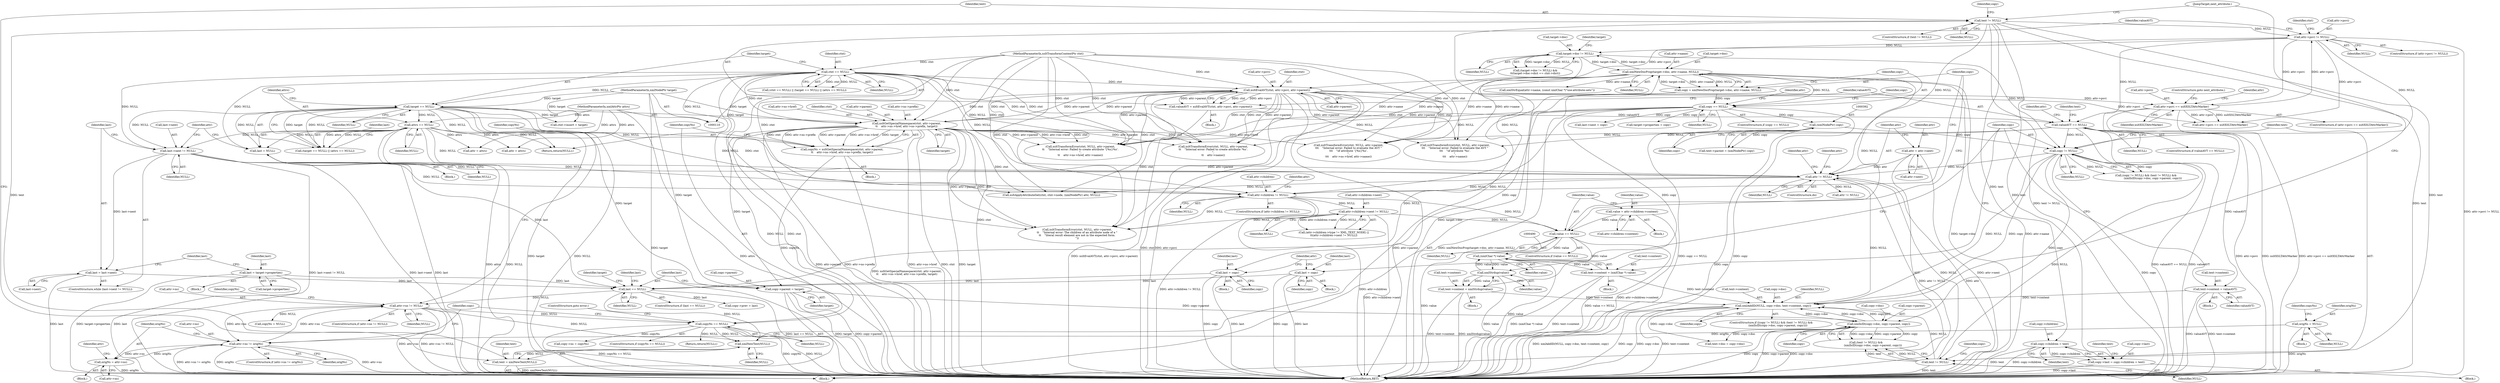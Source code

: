 digraph "0_Chrome_2de493f4a1d48952e09230a0c32ccbd45db973b2@API" {
"1000382" [label="(Call,copy->children = text)"];
"1000374" [label="(Call,text != NULL)"];
"1000369" [label="(Call,text = xmlNewText(NULL))"];
"1000371" [label="(Call,xmlNewText(NULL))"];
"1000291" [label="(Call,last == NULL)"];
"1000177" [label="(Call,last = NULL)"];
"1000139" [label="(Call,attrs == NULL)"];
"1000113" [label="(MethodParameterIn,xmlAttrPtr attrs)"];
"1000136" [label="(Call,target == NULL)"];
"1000112" [label="(MethodParameterIn,xmlNodePtr target)"];
"1000132" [label="(Call,ctxt == NULL)"];
"1000111" [label="(MethodParameterIn,xsltTransformContextPtr ctxt)"];
"1000315" [label="(Call,last = copy)"];
"1000248" [label="(Call,copy == NULL)"];
"1000237" [label="(Call,copy = xmlNewDocProp(target->doc, attr->name, NULL))"];
"1000239" [label="(Call,xmlNewDocProp(target->doc, attr->name, NULL))"];
"1000470" [label="(Call,target->doc != NULL)"];
"1000402" [label="(Call,attr->psvi != NULL)"];
"1000186" [label="(Call,attr->psvi == xsltXSLTAttrMarker)"];
"1000410" [label="(Call,xsltEvalAVT(ctxt, attr->psvi, attr->parent))"];
"1000339" [label="(Call,xsltGetSpecialNamespace(ctxt, attr->parent,\n\t\t    attr->ns->href, attr->ns->prefix, target))"];
"1000233" [label="(Call,value == NULL)"];
"1000225" [label="(Call,value = attr->children->content)"];
"1000209" [label="(Call,attr->children->next != NULL)"];
"1000194" [label="(Call,attr->children != NULL)"];
"1000165" [label="(Call,last->next != NULL)"];
"1000532" [label="(Call,attr != NULL)"];
"1000527" [label="(Call,attr = attr->next)"];
"1000517" [label="(Call,xmlAddID(NULL, copy->doc, text->content, copy))"];
"1000502" [label="(Call,copy != NULL)"];
"1000391" [label="(Call,(xmlNodePtr) copy)"];
"1000419" [label="(Call,valueAVT == NULL)"];
"1000408" [label="(Call,valueAVT = xsltEvalAVT(ctxt, attr->psvi, attr->parent))"];
"1000506" [label="(Call,text != NULL)"];
"1000509" [label="(Call,xmlIsID(copy->doc, copy->parent, copy))"];
"1000285" [label="(Call,copy->parent = target)"];
"1000485" [label="(Call,text->content = (xmlChar *) value)"];
"1000489" [label="(Call,(xmlChar *) value)"];
"1000498" [label="(Call,xmlStrdup(value))"];
"1000458" [label="(Call,text->content = valueAVT)"];
"1000494" [label="(Call,text->content = xmlStrdup(value))"];
"1000159" [label="(Call,last = target->properties)"];
"1000300" [label="(Call,last = copy)"];
"1000170" [label="(Call,last = last->next)"];
"1000356" [label="(Call,copyNs == NULL)"];
"1000337" [label="(Call,copyNs = xsltGetSpecialNamespace(ctxt, attr->parent,\n\t\t    attr->ns->href, attr->ns->prefix, target))"];
"1000331" [label="(Call,attr->ns != NULL)"];
"1000319" [label="(Call,attr->ns != origNs)"];
"1000325" [label="(Call,origNs = attr->ns)"];
"1000121" [label="(Call,origNs = NULL)"];
"1000378" [label="(Call,copy->last = copy->children = text)"];
"1000292" [label="(Identifier,last)"];
"1000509" [label="(Call,xmlIsID(copy->doc, copy->parent, copy))"];
"1000326" [label="(Identifier,origNs)"];
"1000467" [label="(Identifier,ctxt)"];
"1000486" [label="(Call,text->content)"];
"1000445" [label="(Call,xsltTransformError(ctxt, NULL, attr->parent,\n\t\t\t    \"Internal error: Failed to evaluate the AVT \"\n\t\t\t    \"of attribute '%s'.\n\",\n\t\t\t    attr->name))"];
"1000243" [label="(Call,attr->name)"];
"1000315" [label="(Call,last = copy)"];
"1000349" [label="(Call,attr->ns->prefix)"];
"1000462" [label="(Identifier,valueAVT)"];
"1000362" [label="(Identifier,copyNs)"];
"1000186" [label="(Call,attr->psvi == xsltXSLTAttrMarker)"];
"1000257" [label="(Call,xsltTransformError(ctxt, NULL, attr->parent,\n\t\t    \"Internal error: Failed to create attribute '{%s}%s'.\n\",\n\t\t    attr->ns->href, attr->name))"];
"1000232" [label="(ControlStructure,if (value == NULL))"];
"1000522" [label="(Call,text->content)"];
"1000137" [label="(Identifier,target)"];
"1000386" [label="(Identifier,text)"];
"1000373" [label="(ControlStructure,if (text != NULL))"];
"1000380" [label="(Identifier,copy)"];
"1000498" [label="(Call,xmlStrdup(value))"];
"1000301" [label="(Identifier,last)"];
"1000141" [label="(Identifier,NULL)"];
"1000505" [label="(Call,(text != NULL) &&\n                (xmlIsID(copy->doc, copy->parent, copy)))"];
"1000181" [label="(Identifier,attr)"];
"1000210" [label="(Call,attr->children->next)"];
"1000290" [label="(ControlStructure,if (last == NULL))"];
"1000494" [label="(Call,text->content = xmlStrdup(value))"];
"1000460" [label="(Identifier,text)"];
"1000511" [label="(Identifier,copy)"];
"1000178" [label="(Identifier,last)"];
"1000402" [label="(Call,attr->psvi != NULL)"];
"1000240" [label="(Call,target->doc)"];
"1000217" [label="(Call,xsltTransformError(ctxt, NULL, attr->parent,\n\t\t    \"Internal error: The children of an attribute node of a \"\n\t\t    \"literal result element are not in the expected form.\n\"))"];
"1000410" [label="(Call,xsltEvalAVT(ctxt, attr->psvi, attr->parent))"];
"1000344" [label="(Call,attr->ns->href)"];
"1000304" [label="(Block,)"];
"1000470" [label="(Call,target->doc != NULL)"];
"1000233" [label="(Call,value == NULL)"];
"1000587" [label="(Return,return(NULL);)"];
"1000195" [label="(Call,attr->children)"];
"1000179" [label="(Identifier,NULL)"];
"1000533" [label="(Identifier,attr)"];
"1000176" [label="(Block,)"];
"1000510" [label="(Call,copy->doc)"];
"1000170" [label="(Call,last = last->next)"];
"1000132" [label="(Call,ctxt == NULL)"];
"1000114" [label="(Block,)"];
"1000234" [label="(Identifier,value)"];
"1000356" [label="(Call,copyNs == NULL)"];
"1000209" [label="(Call,attr->children->next != NULL)"];
"1000484" [label="(Block,)"];
"1000379" [label="(Call,copy->last)"];
"1000123" [label="(Identifier,NULL)"];
"1000227" [label="(Call,attr->children->content)"];
"1000325" [label="(Call,origNs = attr->ns)"];
"1000126" [label="(Identifier,copyNs)"];
"1000503" [label="(Identifier,copy)"];
"1000287" [label="(Identifier,copy)"];
"1000321" [label="(Identifier,attr)"];
"1000319" [label="(Call,attr->ns != origNs)"];
"1000247" [label="(ControlStructure,if (copy == NULL))"];
"1000495" [label="(Call,text->content)"];
"1000401" [label="(ControlStructure,if (attr->psvi != NULL))"];
"1000335" [label="(Identifier,NULL)"];
"1000177" [label="(Call,last = NULL)"];
"1000297" [label="(Identifier,target)"];
"1000291" [label="(Call,last == NULL)"];
"1000371" [label="(Call,xmlNewText(NULL))"];
"1000331" [label="(Call,attr->ns != NULL)"];
"1000215" [label="(Identifier,NULL)"];
"1000513" [label="(Call,copy->parent)"];
"1000167" [label="(Identifier,last)"];
"1000205" [label="(Identifier,attr)"];
"1000248" [label="(Call,copy == NULL)"];
"1000458" [label="(Call,text->content = valueAVT)"];
"1000171" [label="(Identifier,last)"];
"1000527" [label="(Call,attr = attr->next)"];
"1000323" [label="(Identifier,origNs)"];
"1000340" [label="(Identifier,ctxt)"];
"1000161" [label="(Call,target->properties)"];
"1000142" [label="(Return,return(NULL);)"];
"1000406" [label="(Identifier,NULL)"];
"1000164" [label="(ControlStructure,while (last->next != NULL))"];
"1000457" [label="(Block,)"];
"1000136" [label="(Call,target == NULL)"];
"1000160" [label="(Identifier,last)"];
"1000542" [label="(Call,attr->psvi == xsltXSLTAttrMarker)"];
"1000169" [label="(Identifier,NULL)"];
"1000375" [label="(Identifier,text)"];
"1000341" [label="(Call,attr->parent)"];
"1000489" [label="(Call,(xmlChar *) value)"];
"1000407" [label="(Block,)"];
"1000428" [label="(Call,xsltTransformError(ctxt, NULL, attr->parent,\n\t\t\t    \"Internal error: Failed to evaluate the AVT \"\n\t\t\t    \"of attribute '{%s}%s'.\n\",\n\t\t\t    attr->ns->href, attr->name))"];
"1000149" [label="(Call,ctxt->insert = target)"];
"1000383" [label="(Call,copy->children)"];
"1000226" [label="(Identifier,value)"];
"1000547" [label="(Call,xmlStrEqual(attr->name, (const xmlChar *)\"use-attribute-sets\"))"];
"1000192" [label="(ControlStructure,goto next_attribute;)"];
"1000361" [label="(Call,copyNs = NULL)"];
"1000378" [label="(Call,copy->last = copy->children = text)"];
"1000310" [label="(Call,copy->prev = last)"];
"1000425" [label="(Identifier,attr)"];
"1000318" [label="(ControlStructure,if (attr->ns != origNs))"];
"1000285" [label="(Call,copy->parent = target)"];
"1000387" [label="(Call,text->parent = (xmlNodePtr) copy)"];
"1000370" [label="(Identifier,text)"];
"1000250" [label="(Identifier,NULL)"];
"1000330" [label="(ControlStructure,if (attr->ns != NULL))"];
"1000491" [label="(Identifier,value)"];
"1000122" [label="(Identifier,origNs)"];
"1000294" [label="(Block,)"];
"1000366" [label="(Identifier,copy)"];
"1000372" [label="(Identifier,NULL)"];
"1000249" [label="(Identifier,copy)"];
"1000517" [label="(Call,xmlAddID(NULL, copy->doc, text->content, copy))"];
"1000111" [label="(MethodParameterIn,xsltTransformContextPtr ctxt)"];
"1000485" [label="(Call,text->content = (xmlChar *) value)"];
"1000529" [label="(Call,attr->next)"];
"1000535" [label="(Call,attr = attrs)"];
"1000305" [label="(Call,last->next = copy)"];
"1000190" [label="(Identifier,xsltXSLTAttrMarker)"];
"1000474" [label="(Identifier,NULL)"];
"1000359" [label="(ControlStructure,goto error;)"];
"1000337" [label="(Call,copyNs = xsltGetSpecialNamespace(ctxt, attr->parent,\n\t\t    attr->ns->href, attr->ns->prefix, target))"];
"1000536" [label="(Identifier,attr)"];
"1000354" [label="(Identifier,target)"];
"1000289" [label="(Identifier,target)"];
"1000409" [label="(Identifier,valueAVT)"];
"1000376" [label="(Identifier,NULL)"];
"1000183" [label="(ControlStructure,do)"];
"1000393" [label="(Identifier,copy)"];
"1000300" [label="(Call,last = copy)"];
"1000133" [label="(Identifier,ctxt)"];
"1000320" [label="(Call,attr->ns)"];
"1000131" [label="(Call,(ctxt == NULL) || (target == NULL) || (attrs == NULL))"];
"1000421" [label="(Identifier,NULL)"];
"1000532" [label="(Call,attr != NULL)"];
"1000338" [label="(Identifier,copyNs)"];
"1000507" [label="(Identifier,text)"];
"1000525" [label="(Identifier,copy)"];
"1000358" [label="(Identifier,NULL)"];
"1000134" [label="(Identifier,NULL)"];
"1000274" [label="(Call,xsltTransformError(ctxt, NULL, attr->parent,\n\t\t    \"Internal error: Failed to create attribute '%s'.\n\",\n\t\t    attr->name))"];
"1000408" [label="(Call,valueAVT = xsltEvalAVT(ctxt, attr->psvi, attr->parent))"];
"1000420" [label="(Identifier,valueAVT)"];
"1000516" [label="(Identifier,copy)"];
"1000317" [label="(Identifier,copy)"];
"1000336" [label="(Block,)"];
"1000394" [label="(Call,text->doc = copy->doc)"];
"1000158" [label="(Block,)"];
"1000403" [label="(Call,attr->psvi)"];
"1000389" [label="(Identifier,text)"];
"1000121" [label="(Call,origNs = NULL)"];
"1000519" [label="(Call,copy->doc)"];
"1000569" [label="(Call,attr != NULL)"];
"1000369" [label="(Call,text = xmlNewText(NULL))"];
"1000254" [label="(Identifier,attr)"];
"1000364" [label="(Call,copy->ns = copyNs)"];
"1000324" [label="(Block,)"];
"1000327" [label="(Call,attr->ns)"];
"1000139" [label="(Call,attrs == NULL)"];
"1000166" [label="(Call,last->next)"];
"1000188" [label="(Identifier,attr)"];
"1000382" [label="(Call,copy->children = text)"];
"1000307" [label="(Identifier,last)"];
"1000198" [label="(Identifier,NULL)"];
"1000196" [label="(Identifier,attr)"];
"1000355" [label="(ControlStructure,if (copyNs == NULL))"];
"1000374" [label="(Call,text != NULL)"];
"1000526" [label="(JumpTarget,next_attribute:)"];
"1000316" [label="(Identifier,last)"];
"1000500" [label="(ControlStructure,if ((copy != NULL) && (text != NULL) &&\n                (xmlIsID(copy->doc, copy->parent, copy))))"];
"1000246" [label="(Identifier,NULL)"];
"1000411" [label="(Identifier,ctxt)"];
"1000194" [label="(Call,attr->children != NULL)"];
"1000478" [label="(Identifier,target)"];
"1000332" [label="(Call,attr->ns)"];
"1000180" [label="(Call,attr = attrs)"];
"1000225" [label="(Call,value = attr->children->content)"];
"1000518" [label="(Identifier,NULL)"];
"1000295" [label="(Call,target->properties = copy)"];
"1000502" [label="(Call,copy != NULL)"];
"1000140" [label="(Identifier,attrs)"];
"1000499" [label="(Identifier,value)"];
"1000165" [label="(Call,last->next != NULL)"];
"1000286" [label="(Call,copy->parent)"];
"1000113" [label="(MethodParameterIn,xmlAttrPtr attrs)"];
"1000471" [label="(Call,target->doc)"];
"1000184" [label="(Block,)"];
"1000504" [label="(Identifier,NULL)"];
"1000418" [label="(ControlStructure,if (valueAVT == NULL))"];
"1000589" [label="(MethodReturn,RET)"];
"1000135" [label="(Call,(target == NULL) || (attrs == NULL))"];
"1000138" [label="(Identifier,NULL)"];
"1000391" [label="(Call,(xmlNodePtr) copy)"];
"1000501" [label="(Call,(copy != NULL) && (text != NULL) &&\n                (xmlIsID(copy->doc, copy->parent, copy)))"];
"1000419" [label="(Call,valueAVT == NULL)"];
"1000237" [label="(Call,copy = xmlNewDocProp(target->doc, attr->name, NULL))"];
"1000508" [label="(Identifier,NULL)"];
"1000159" [label="(Call,last = target->properties)"];
"1000187" [label="(Call,attr->psvi)"];
"1000506" [label="(Call,text != NULL)"];
"1000293" [label="(Identifier,NULL)"];
"1000112" [label="(MethodParameterIn,xmlNodePtr target)"];
"1000377" [label="(Block,)"];
"1000235" [label="(Identifier,NULL)"];
"1000493" [label="(Block,)"];
"1000238" [label="(Identifier,copy)"];
"1000201" [label="(Call,(attr->children->type != XML_TEXT_NODE) ||\n\t\t(attr->children->next != NULL))"];
"1000528" [label="(Identifier,attr)"];
"1000412" [label="(Call,attr->psvi)"];
"1000469" [label="(Call,(target->doc != NULL) &&\n\t\t(target->doc->dict == ctxt->dict))"];
"1000357" [label="(Identifier,copyNs)"];
"1000333" [label="(Identifier,attr)"];
"1000339" [label="(Call,xsltGetSpecialNamespace(ctxt, attr->parent,\n\t\t    attr->ns->href, attr->ns->prefix, target))"];
"1000415" [label="(Call,attr->parent)"];
"1000459" [label="(Call,text->content)"];
"1000172" [label="(Call,last->next)"];
"1000185" [label="(ControlStructure,if (attr->psvi == xsltXSLTAttrMarker))"];
"1000199" [label="(Block,)"];
"1000193" [label="(ControlStructure,if (attr->children != NULL))"];
"1000534" [label="(Identifier,NULL)"];
"1000302" [label="(Identifier,copy)"];
"1000239" [label="(Call,xmlNewDocProp(target->doc, attr->name, NULL))"];
"1000555" [label="(Call,xsltApplyAttributeSet(ctxt, ctxt->node, (xmlNodePtr) attr, NULL))"];
"1000382" -> "1000378"  [label="AST: "];
"1000382" -> "1000386"  [label="CFG: "];
"1000383" -> "1000382"  [label="AST: "];
"1000386" -> "1000382"  [label="AST: "];
"1000378" -> "1000382"  [label="CFG: "];
"1000382" -> "1000589"  [label="DDG: copy->children"];
"1000382" -> "1000589"  [label="DDG: text"];
"1000382" -> "1000378"  [label="DDG: copy->children"];
"1000374" -> "1000382"  [label="DDG: text"];
"1000374" -> "1000373"  [label="AST: "];
"1000374" -> "1000376"  [label="CFG: "];
"1000375" -> "1000374"  [label="AST: "];
"1000376" -> "1000374"  [label="AST: "];
"1000380" -> "1000374"  [label="CFG: "];
"1000526" -> "1000374"  [label="CFG: "];
"1000374" -> "1000589"  [label="DDG: text"];
"1000374" -> "1000589"  [label="DDG: text != NULL"];
"1000369" -> "1000374"  [label="DDG: text"];
"1000371" -> "1000374"  [label="DDG: NULL"];
"1000374" -> "1000378"  [label="DDG: text"];
"1000374" -> "1000402"  [label="DDG: NULL"];
"1000374" -> "1000506"  [label="DDG: text"];
"1000374" -> "1000532"  [label="DDG: NULL"];
"1000369" -> "1000184"  [label="AST: "];
"1000369" -> "1000371"  [label="CFG: "];
"1000370" -> "1000369"  [label="AST: "];
"1000371" -> "1000369"  [label="AST: "];
"1000375" -> "1000369"  [label="CFG: "];
"1000369" -> "1000589"  [label="DDG: xmlNewText(NULL)"];
"1000371" -> "1000369"  [label="DDG: NULL"];
"1000371" -> "1000372"  [label="CFG: "];
"1000372" -> "1000371"  [label="AST: "];
"1000291" -> "1000371"  [label="DDG: NULL"];
"1000356" -> "1000371"  [label="DDG: NULL"];
"1000331" -> "1000371"  [label="DDG: NULL"];
"1000291" -> "1000290"  [label="AST: "];
"1000291" -> "1000293"  [label="CFG: "];
"1000292" -> "1000291"  [label="AST: "];
"1000293" -> "1000291"  [label="AST: "];
"1000297" -> "1000291"  [label="CFG: "];
"1000307" -> "1000291"  [label="CFG: "];
"1000291" -> "1000589"  [label="DDG: last == NULL"];
"1000177" -> "1000291"  [label="DDG: last"];
"1000315" -> "1000291"  [label="DDG: last"];
"1000159" -> "1000291"  [label="DDG: last"];
"1000300" -> "1000291"  [label="DDG: last"];
"1000170" -> "1000291"  [label="DDG: last"];
"1000248" -> "1000291"  [label="DDG: NULL"];
"1000291" -> "1000310"  [label="DDG: last"];
"1000291" -> "1000331"  [label="DDG: NULL"];
"1000177" -> "1000176"  [label="AST: "];
"1000177" -> "1000179"  [label="CFG: "];
"1000178" -> "1000177"  [label="AST: "];
"1000179" -> "1000177"  [label="AST: "];
"1000181" -> "1000177"  [label="CFG: "];
"1000177" -> "1000589"  [label="DDG: last"];
"1000139" -> "1000177"  [label="DDG: NULL"];
"1000132" -> "1000177"  [label="DDG: NULL"];
"1000136" -> "1000177"  [label="DDG: NULL"];
"1000139" -> "1000135"  [label="AST: "];
"1000139" -> "1000141"  [label="CFG: "];
"1000140" -> "1000139"  [label="AST: "];
"1000141" -> "1000139"  [label="AST: "];
"1000135" -> "1000139"  [label="CFG: "];
"1000139" -> "1000589"  [label="DDG: NULL"];
"1000139" -> "1000589"  [label="DDG: attrs"];
"1000139" -> "1000135"  [label="DDG: attrs"];
"1000139" -> "1000135"  [label="DDG: NULL"];
"1000113" -> "1000139"  [label="DDG: attrs"];
"1000136" -> "1000139"  [label="DDG: NULL"];
"1000139" -> "1000142"  [label="DDG: NULL"];
"1000139" -> "1000165"  [label="DDG: NULL"];
"1000139" -> "1000180"  [label="DDG: attrs"];
"1000139" -> "1000194"  [label="DDG: NULL"];
"1000139" -> "1000532"  [label="DDG: NULL"];
"1000139" -> "1000535"  [label="DDG: attrs"];
"1000113" -> "1000110"  [label="AST: "];
"1000113" -> "1000589"  [label="DDG: attrs"];
"1000113" -> "1000180"  [label="DDG: attrs"];
"1000113" -> "1000535"  [label="DDG: attrs"];
"1000136" -> "1000135"  [label="AST: "];
"1000136" -> "1000138"  [label="CFG: "];
"1000137" -> "1000136"  [label="AST: "];
"1000138" -> "1000136"  [label="AST: "];
"1000140" -> "1000136"  [label="CFG: "];
"1000135" -> "1000136"  [label="CFG: "];
"1000136" -> "1000589"  [label="DDG: NULL"];
"1000136" -> "1000589"  [label="DDG: target"];
"1000136" -> "1000135"  [label="DDG: target"];
"1000136" -> "1000135"  [label="DDG: NULL"];
"1000112" -> "1000136"  [label="DDG: target"];
"1000132" -> "1000136"  [label="DDG: NULL"];
"1000136" -> "1000142"  [label="DDG: NULL"];
"1000136" -> "1000149"  [label="DDG: target"];
"1000136" -> "1000165"  [label="DDG: NULL"];
"1000136" -> "1000194"  [label="DDG: NULL"];
"1000136" -> "1000285"  [label="DDG: target"];
"1000136" -> "1000339"  [label="DDG: target"];
"1000136" -> "1000532"  [label="DDG: NULL"];
"1000112" -> "1000110"  [label="AST: "];
"1000112" -> "1000589"  [label="DDG: target"];
"1000112" -> "1000149"  [label="DDG: target"];
"1000112" -> "1000285"  [label="DDG: target"];
"1000112" -> "1000339"  [label="DDG: target"];
"1000132" -> "1000131"  [label="AST: "];
"1000132" -> "1000134"  [label="CFG: "];
"1000133" -> "1000132"  [label="AST: "];
"1000134" -> "1000132"  [label="AST: "];
"1000137" -> "1000132"  [label="CFG: "];
"1000131" -> "1000132"  [label="CFG: "];
"1000132" -> "1000589"  [label="DDG: NULL"];
"1000132" -> "1000589"  [label="DDG: ctxt"];
"1000132" -> "1000131"  [label="DDG: ctxt"];
"1000132" -> "1000131"  [label="DDG: NULL"];
"1000111" -> "1000132"  [label="DDG: ctxt"];
"1000132" -> "1000142"  [label="DDG: NULL"];
"1000132" -> "1000165"  [label="DDG: NULL"];
"1000132" -> "1000194"  [label="DDG: NULL"];
"1000132" -> "1000217"  [label="DDG: ctxt"];
"1000132" -> "1000257"  [label="DDG: ctxt"];
"1000132" -> "1000274"  [label="DDG: ctxt"];
"1000132" -> "1000339"  [label="DDG: ctxt"];
"1000132" -> "1000410"  [label="DDG: ctxt"];
"1000132" -> "1000532"  [label="DDG: NULL"];
"1000132" -> "1000555"  [label="DDG: ctxt"];
"1000111" -> "1000110"  [label="AST: "];
"1000111" -> "1000589"  [label="DDG: ctxt"];
"1000111" -> "1000217"  [label="DDG: ctxt"];
"1000111" -> "1000257"  [label="DDG: ctxt"];
"1000111" -> "1000274"  [label="DDG: ctxt"];
"1000111" -> "1000339"  [label="DDG: ctxt"];
"1000111" -> "1000410"  [label="DDG: ctxt"];
"1000111" -> "1000428"  [label="DDG: ctxt"];
"1000111" -> "1000445"  [label="DDG: ctxt"];
"1000111" -> "1000555"  [label="DDG: ctxt"];
"1000315" -> "1000304"  [label="AST: "];
"1000315" -> "1000317"  [label="CFG: "];
"1000316" -> "1000315"  [label="AST: "];
"1000317" -> "1000315"  [label="AST: "];
"1000321" -> "1000315"  [label="CFG: "];
"1000315" -> "1000589"  [label="DDG: last"];
"1000315" -> "1000589"  [label="DDG: copy"];
"1000248" -> "1000315"  [label="DDG: copy"];
"1000248" -> "1000247"  [label="AST: "];
"1000248" -> "1000250"  [label="CFG: "];
"1000249" -> "1000248"  [label="AST: "];
"1000250" -> "1000248"  [label="AST: "];
"1000254" -> "1000248"  [label="CFG: "];
"1000287" -> "1000248"  [label="CFG: "];
"1000248" -> "1000589"  [label="DDG: copy == NULL"];
"1000248" -> "1000589"  [label="DDG: copy"];
"1000237" -> "1000248"  [label="DDG: copy"];
"1000239" -> "1000248"  [label="DDG: NULL"];
"1000248" -> "1000257"  [label="DDG: NULL"];
"1000248" -> "1000274"  [label="DDG: NULL"];
"1000248" -> "1000295"  [label="DDG: copy"];
"1000248" -> "1000300"  [label="DDG: copy"];
"1000248" -> "1000305"  [label="DDG: copy"];
"1000248" -> "1000391"  [label="DDG: copy"];
"1000237" -> "1000184"  [label="AST: "];
"1000237" -> "1000239"  [label="CFG: "];
"1000238" -> "1000237"  [label="AST: "];
"1000239" -> "1000237"  [label="AST: "];
"1000249" -> "1000237"  [label="CFG: "];
"1000237" -> "1000589"  [label="DDG: xmlNewDocProp(target->doc, attr->name, NULL)"];
"1000239" -> "1000237"  [label="DDG: target->doc"];
"1000239" -> "1000237"  [label="DDG: attr->name"];
"1000239" -> "1000237"  [label="DDG: NULL"];
"1000239" -> "1000246"  [label="CFG: "];
"1000240" -> "1000239"  [label="AST: "];
"1000243" -> "1000239"  [label="AST: "];
"1000246" -> "1000239"  [label="AST: "];
"1000239" -> "1000589"  [label="DDG: target->doc"];
"1000239" -> "1000589"  [label="DDG: attr->name"];
"1000470" -> "1000239"  [label="DDG: target->doc"];
"1000233" -> "1000239"  [label="DDG: NULL"];
"1000194" -> "1000239"  [label="DDG: NULL"];
"1000239" -> "1000257"  [label="DDG: attr->name"];
"1000239" -> "1000274"  [label="DDG: attr->name"];
"1000239" -> "1000428"  [label="DDG: attr->name"];
"1000239" -> "1000445"  [label="DDG: attr->name"];
"1000239" -> "1000470"  [label="DDG: target->doc"];
"1000239" -> "1000547"  [label="DDG: attr->name"];
"1000470" -> "1000469"  [label="AST: "];
"1000470" -> "1000474"  [label="CFG: "];
"1000471" -> "1000470"  [label="AST: "];
"1000474" -> "1000470"  [label="AST: "];
"1000478" -> "1000470"  [label="CFG: "];
"1000469" -> "1000470"  [label="CFG: "];
"1000470" -> "1000589"  [label="DDG: target->doc"];
"1000470" -> "1000469"  [label="DDG: target->doc"];
"1000470" -> "1000469"  [label="DDG: NULL"];
"1000402" -> "1000470"  [label="DDG: NULL"];
"1000470" -> "1000502"  [label="DDG: NULL"];
"1000402" -> "1000401"  [label="AST: "];
"1000402" -> "1000406"  [label="CFG: "];
"1000403" -> "1000402"  [label="AST: "];
"1000406" -> "1000402"  [label="AST: "];
"1000409" -> "1000402"  [label="CFG: "];
"1000467" -> "1000402"  [label="CFG: "];
"1000402" -> "1000589"  [label="DDG: attr->psvi != NULL"];
"1000402" -> "1000186"  [label="DDG: attr->psvi"];
"1000186" -> "1000402"  [label="DDG: attr->psvi"];
"1000402" -> "1000410"  [label="DDG: attr->psvi"];
"1000402" -> "1000419"  [label="DDG: NULL"];
"1000402" -> "1000502"  [label="DDG: NULL"];
"1000402" -> "1000542"  [label="DDG: attr->psvi"];
"1000186" -> "1000185"  [label="AST: "];
"1000186" -> "1000190"  [label="CFG: "];
"1000187" -> "1000186"  [label="AST: "];
"1000190" -> "1000186"  [label="AST: "];
"1000192" -> "1000186"  [label="CFG: "];
"1000196" -> "1000186"  [label="CFG: "];
"1000186" -> "1000589"  [label="DDG: attr->psvi == xsltXSLTAttrMarker"];
"1000186" -> "1000589"  [label="DDG: attr->psvi"];
"1000186" -> "1000589"  [label="DDG: xsltXSLTAttrMarker"];
"1000410" -> "1000186"  [label="DDG: attr->psvi"];
"1000186" -> "1000542"  [label="DDG: attr->psvi"];
"1000186" -> "1000542"  [label="DDG: xsltXSLTAttrMarker"];
"1000410" -> "1000408"  [label="AST: "];
"1000410" -> "1000415"  [label="CFG: "];
"1000411" -> "1000410"  [label="AST: "];
"1000412" -> "1000410"  [label="AST: "];
"1000415" -> "1000410"  [label="AST: "];
"1000408" -> "1000410"  [label="CFG: "];
"1000410" -> "1000589"  [label="DDG: ctxt"];
"1000410" -> "1000589"  [label="DDG: attr->psvi"];
"1000410" -> "1000589"  [label="DDG: attr->parent"];
"1000410" -> "1000217"  [label="DDG: ctxt"];
"1000410" -> "1000217"  [label="DDG: attr->parent"];
"1000410" -> "1000257"  [label="DDG: ctxt"];
"1000410" -> "1000257"  [label="DDG: attr->parent"];
"1000410" -> "1000274"  [label="DDG: ctxt"];
"1000410" -> "1000274"  [label="DDG: attr->parent"];
"1000410" -> "1000339"  [label="DDG: ctxt"];
"1000410" -> "1000339"  [label="DDG: attr->parent"];
"1000410" -> "1000408"  [label="DDG: ctxt"];
"1000410" -> "1000408"  [label="DDG: attr->psvi"];
"1000410" -> "1000408"  [label="DDG: attr->parent"];
"1000339" -> "1000410"  [label="DDG: ctxt"];
"1000339" -> "1000410"  [label="DDG: attr->parent"];
"1000410" -> "1000428"  [label="DDG: ctxt"];
"1000410" -> "1000428"  [label="DDG: attr->parent"];
"1000410" -> "1000445"  [label="DDG: ctxt"];
"1000410" -> "1000445"  [label="DDG: attr->parent"];
"1000410" -> "1000542"  [label="DDG: attr->psvi"];
"1000410" -> "1000555"  [label="DDG: ctxt"];
"1000339" -> "1000337"  [label="AST: "];
"1000339" -> "1000354"  [label="CFG: "];
"1000340" -> "1000339"  [label="AST: "];
"1000341" -> "1000339"  [label="AST: "];
"1000344" -> "1000339"  [label="AST: "];
"1000349" -> "1000339"  [label="AST: "];
"1000354" -> "1000339"  [label="AST: "];
"1000337" -> "1000339"  [label="CFG: "];
"1000339" -> "1000589"  [label="DDG: attr->ns->prefix"];
"1000339" -> "1000589"  [label="DDG: attr->ns->href"];
"1000339" -> "1000589"  [label="DDG: ctxt"];
"1000339" -> "1000589"  [label="DDG: target"];
"1000339" -> "1000589"  [label="DDG: attr->parent"];
"1000339" -> "1000217"  [label="DDG: ctxt"];
"1000339" -> "1000217"  [label="DDG: attr->parent"];
"1000339" -> "1000257"  [label="DDG: ctxt"];
"1000339" -> "1000257"  [label="DDG: attr->parent"];
"1000339" -> "1000257"  [label="DDG: attr->ns->href"];
"1000339" -> "1000274"  [label="DDG: ctxt"];
"1000339" -> "1000274"  [label="DDG: attr->parent"];
"1000339" -> "1000285"  [label="DDG: target"];
"1000339" -> "1000337"  [label="DDG: ctxt"];
"1000339" -> "1000337"  [label="DDG: attr->ns->prefix"];
"1000339" -> "1000337"  [label="DDG: attr->parent"];
"1000339" -> "1000337"  [label="DDG: attr->ns->href"];
"1000339" -> "1000337"  [label="DDG: target"];
"1000339" -> "1000428"  [label="DDG: attr->ns->href"];
"1000339" -> "1000555"  [label="DDG: ctxt"];
"1000233" -> "1000232"  [label="AST: "];
"1000233" -> "1000235"  [label="CFG: "];
"1000234" -> "1000233"  [label="AST: "];
"1000235" -> "1000233"  [label="AST: "];
"1000238" -> "1000233"  [label="CFG: "];
"1000233" -> "1000589"  [label="DDG: value == NULL"];
"1000233" -> "1000589"  [label="DDG: value"];
"1000225" -> "1000233"  [label="DDG: value"];
"1000209" -> "1000233"  [label="DDG: NULL"];
"1000194" -> "1000233"  [label="DDG: NULL"];
"1000233" -> "1000489"  [label="DDG: value"];
"1000233" -> "1000498"  [label="DDG: value"];
"1000225" -> "1000199"  [label="AST: "];
"1000225" -> "1000227"  [label="CFG: "];
"1000226" -> "1000225"  [label="AST: "];
"1000227" -> "1000225"  [label="AST: "];
"1000234" -> "1000225"  [label="CFG: "];
"1000225" -> "1000589"  [label="DDG: attr->children->content"];
"1000209" -> "1000201"  [label="AST: "];
"1000209" -> "1000215"  [label="CFG: "];
"1000210" -> "1000209"  [label="AST: "];
"1000215" -> "1000209"  [label="AST: "];
"1000201" -> "1000209"  [label="CFG: "];
"1000209" -> "1000589"  [label="DDG: attr->children->next"];
"1000209" -> "1000201"  [label="DDG: attr->children->next"];
"1000209" -> "1000201"  [label="DDG: NULL"];
"1000194" -> "1000209"  [label="DDG: NULL"];
"1000209" -> "1000217"  [label="DDG: NULL"];
"1000194" -> "1000193"  [label="AST: "];
"1000194" -> "1000198"  [label="CFG: "];
"1000195" -> "1000194"  [label="AST: "];
"1000198" -> "1000194"  [label="AST: "];
"1000205" -> "1000194"  [label="CFG: "];
"1000238" -> "1000194"  [label="CFG: "];
"1000194" -> "1000589"  [label="DDG: attr->children != NULL"];
"1000194" -> "1000589"  [label="DDG: attr->children"];
"1000165" -> "1000194"  [label="DDG: NULL"];
"1000532" -> "1000194"  [label="DDG: NULL"];
"1000194" -> "1000217"  [label="DDG: NULL"];
"1000165" -> "1000164"  [label="AST: "];
"1000165" -> "1000169"  [label="CFG: "];
"1000166" -> "1000165"  [label="AST: "];
"1000169" -> "1000165"  [label="AST: "];
"1000171" -> "1000165"  [label="CFG: "];
"1000181" -> "1000165"  [label="CFG: "];
"1000165" -> "1000589"  [label="DDG: last->next"];
"1000165" -> "1000589"  [label="DDG: last->next != NULL"];
"1000165" -> "1000170"  [label="DDG: last->next"];
"1000165" -> "1000532"  [label="DDG: NULL"];
"1000532" -> "1000183"  [label="AST: "];
"1000532" -> "1000534"  [label="CFG: "];
"1000533" -> "1000532"  [label="AST: "];
"1000534" -> "1000532"  [label="AST: "];
"1000188" -> "1000532"  [label="CFG: "];
"1000536" -> "1000532"  [label="CFG: "];
"1000532" -> "1000589"  [label="DDG: attr"];
"1000532" -> "1000589"  [label="DDG: attr != NULL"];
"1000527" -> "1000532"  [label="DDG: attr"];
"1000517" -> "1000532"  [label="DDG: NULL"];
"1000502" -> "1000532"  [label="DDG: NULL"];
"1000506" -> "1000532"  [label="DDG: NULL"];
"1000532" -> "1000555"  [label="DDG: NULL"];
"1000532" -> "1000569"  [label="DDG: NULL"];
"1000527" -> "1000184"  [label="AST: "];
"1000527" -> "1000529"  [label="CFG: "];
"1000528" -> "1000527"  [label="AST: "];
"1000529" -> "1000527"  [label="AST: "];
"1000533" -> "1000527"  [label="CFG: "];
"1000527" -> "1000589"  [label="DDG: attr->next"];
"1000517" -> "1000500"  [label="AST: "];
"1000517" -> "1000525"  [label="CFG: "];
"1000518" -> "1000517"  [label="AST: "];
"1000519" -> "1000517"  [label="AST: "];
"1000522" -> "1000517"  [label="AST: "];
"1000525" -> "1000517"  [label="AST: "];
"1000526" -> "1000517"  [label="CFG: "];
"1000517" -> "1000589"  [label="DDG: copy"];
"1000517" -> "1000589"  [label="DDG: text->content"];
"1000517" -> "1000589"  [label="DDG: copy->doc"];
"1000517" -> "1000589"  [label="DDG: xmlAddID(NULL, copy->doc, text->content, copy)"];
"1000517" -> "1000394"  [label="DDG: copy->doc"];
"1000517" -> "1000509"  [label="DDG: copy->doc"];
"1000502" -> "1000517"  [label="DDG: NULL"];
"1000502" -> "1000517"  [label="DDG: copy"];
"1000506" -> "1000517"  [label="DDG: NULL"];
"1000509" -> "1000517"  [label="DDG: copy->doc"];
"1000509" -> "1000517"  [label="DDG: copy"];
"1000485" -> "1000517"  [label="DDG: text->content"];
"1000458" -> "1000517"  [label="DDG: text->content"];
"1000494" -> "1000517"  [label="DDG: text->content"];
"1000502" -> "1000501"  [label="AST: "];
"1000502" -> "1000504"  [label="CFG: "];
"1000503" -> "1000502"  [label="AST: "];
"1000504" -> "1000502"  [label="AST: "];
"1000507" -> "1000502"  [label="CFG: "];
"1000501" -> "1000502"  [label="CFG: "];
"1000502" -> "1000589"  [label="DDG: copy"];
"1000502" -> "1000501"  [label="DDG: copy"];
"1000502" -> "1000501"  [label="DDG: NULL"];
"1000391" -> "1000502"  [label="DDG: copy"];
"1000419" -> "1000502"  [label="DDG: NULL"];
"1000502" -> "1000506"  [label="DDG: NULL"];
"1000502" -> "1000509"  [label="DDG: copy"];
"1000391" -> "1000387"  [label="AST: "];
"1000391" -> "1000393"  [label="CFG: "];
"1000392" -> "1000391"  [label="AST: "];
"1000393" -> "1000391"  [label="AST: "];
"1000387" -> "1000391"  [label="CFG: "];
"1000391" -> "1000589"  [label="DDG: copy"];
"1000391" -> "1000387"  [label="DDG: copy"];
"1000419" -> "1000418"  [label="AST: "];
"1000419" -> "1000421"  [label="CFG: "];
"1000420" -> "1000419"  [label="AST: "];
"1000421" -> "1000419"  [label="AST: "];
"1000425" -> "1000419"  [label="CFG: "];
"1000460" -> "1000419"  [label="CFG: "];
"1000419" -> "1000589"  [label="DDG: valueAVT"];
"1000419" -> "1000589"  [label="DDG: valueAVT == NULL"];
"1000408" -> "1000419"  [label="DDG: valueAVT"];
"1000419" -> "1000428"  [label="DDG: NULL"];
"1000419" -> "1000445"  [label="DDG: NULL"];
"1000419" -> "1000458"  [label="DDG: valueAVT"];
"1000408" -> "1000407"  [label="AST: "];
"1000409" -> "1000408"  [label="AST: "];
"1000420" -> "1000408"  [label="CFG: "];
"1000408" -> "1000589"  [label="DDG: xsltEvalAVT(ctxt, attr->psvi, attr->parent)"];
"1000506" -> "1000505"  [label="AST: "];
"1000506" -> "1000508"  [label="CFG: "];
"1000507" -> "1000506"  [label="AST: "];
"1000508" -> "1000506"  [label="AST: "];
"1000511" -> "1000506"  [label="CFG: "];
"1000505" -> "1000506"  [label="CFG: "];
"1000506" -> "1000589"  [label="DDG: text"];
"1000506" -> "1000505"  [label="DDG: text"];
"1000506" -> "1000505"  [label="DDG: NULL"];
"1000509" -> "1000505"  [label="AST: "];
"1000509" -> "1000516"  [label="CFG: "];
"1000510" -> "1000509"  [label="AST: "];
"1000513" -> "1000509"  [label="AST: "];
"1000516" -> "1000509"  [label="AST: "];
"1000505" -> "1000509"  [label="CFG: "];
"1000509" -> "1000589"  [label="DDG: copy->parent"];
"1000509" -> "1000589"  [label="DDG: copy"];
"1000509" -> "1000589"  [label="DDG: copy->doc"];
"1000509" -> "1000394"  [label="DDG: copy->doc"];
"1000509" -> "1000505"  [label="DDG: copy->doc"];
"1000509" -> "1000505"  [label="DDG: copy->parent"];
"1000509" -> "1000505"  [label="DDG: copy"];
"1000285" -> "1000509"  [label="DDG: copy->parent"];
"1000285" -> "1000184"  [label="AST: "];
"1000285" -> "1000289"  [label="CFG: "];
"1000286" -> "1000285"  [label="AST: "];
"1000289" -> "1000285"  [label="AST: "];
"1000292" -> "1000285"  [label="CFG: "];
"1000285" -> "1000589"  [label="DDG: copy->parent"];
"1000285" -> "1000589"  [label="DDG: target"];
"1000485" -> "1000484"  [label="AST: "];
"1000485" -> "1000489"  [label="CFG: "];
"1000486" -> "1000485"  [label="AST: "];
"1000489" -> "1000485"  [label="AST: "];
"1000503" -> "1000485"  [label="CFG: "];
"1000485" -> "1000589"  [label="DDG: text->content"];
"1000485" -> "1000589"  [label="DDG: (xmlChar *) value"];
"1000489" -> "1000485"  [label="DDG: value"];
"1000489" -> "1000491"  [label="CFG: "];
"1000490" -> "1000489"  [label="AST: "];
"1000491" -> "1000489"  [label="AST: "];
"1000489" -> "1000589"  [label="DDG: value"];
"1000498" -> "1000489"  [label="DDG: value"];
"1000489" -> "1000498"  [label="DDG: value"];
"1000498" -> "1000494"  [label="AST: "];
"1000498" -> "1000499"  [label="CFG: "];
"1000499" -> "1000498"  [label="AST: "];
"1000494" -> "1000498"  [label="CFG: "];
"1000498" -> "1000589"  [label="DDG: value"];
"1000498" -> "1000494"  [label="DDG: value"];
"1000458" -> "1000457"  [label="AST: "];
"1000458" -> "1000462"  [label="CFG: "];
"1000459" -> "1000458"  [label="AST: "];
"1000462" -> "1000458"  [label="AST: "];
"1000503" -> "1000458"  [label="CFG: "];
"1000458" -> "1000589"  [label="DDG: text->content"];
"1000458" -> "1000589"  [label="DDG: valueAVT"];
"1000494" -> "1000493"  [label="AST: "];
"1000495" -> "1000494"  [label="AST: "];
"1000503" -> "1000494"  [label="CFG: "];
"1000494" -> "1000589"  [label="DDG: xmlStrdup(value)"];
"1000494" -> "1000589"  [label="DDG: text->content"];
"1000159" -> "1000158"  [label="AST: "];
"1000159" -> "1000161"  [label="CFG: "];
"1000160" -> "1000159"  [label="AST: "];
"1000161" -> "1000159"  [label="AST: "];
"1000167" -> "1000159"  [label="CFG: "];
"1000159" -> "1000589"  [label="DDG: last"];
"1000159" -> "1000589"  [label="DDG: target->properties"];
"1000300" -> "1000294"  [label="AST: "];
"1000300" -> "1000302"  [label="CFG: "];
"1000301" -> "1000300"  [label="AST: "];
"1000302" -> "1000300"  [label="AST: "];
"1000321" -> "1000300"  [label="CFG: "];
"1000300" -> "1000589"  [label="DDG: last"];
"1000300" -> "1000589"  [label="DDG: copy"];
"1000170" -> "1000164"  [label="AST: "];
"1000170" -> "1000172"  [label="CFG: "];
"1000171" -> "1000170"  [label="AST: "];
"1000172" -> "1000170"  [label="AST: "];
"1000167" -> "1000170"  [label="CFG: "];
"1000170" -> "1000589"  [label="DDG: last"];
"1000356" -> "1000355"  [label="AST: "];
"1000356" -> "1000358"  [label="CFG: "];
"1000357" -> "1000356"  [label="AST: "];
"1000358" -> "1000356"  [label="AST: "];
"1000359" -> "1000356"  [label="CFG: "];
"1000366" -> "1000356"  [label="CFG: "];
"1000356" -> "1000589"  [label="DDG: copyNs == NULL"];
"1000356" -> "1000589"  [label="DDG: copyNs"];
"1000356" -> "1000589"  [label="DDG: NULL"];
"1000337" -> "1000356"  [label="DDG: copyNs"];
"1000331" -> "1000356"  [label="DDG: NULL"];
"1000356" -> "1000364"  [label="DDG: copyNs"];
"1000356" -> "1000587"  [label="DDG: NULL"];
"1000337" -> "1000336"  [label="AST: "];
"1000338" -> "1000337"  [label="AST: "];
"1000357" -> "1000337"  [label="CFG: "];
"1000337" -> "1000589"  [label="DDG: xsltGetSpecialNamespace(ctxt, attr->parent,\n\t\t    attr->ns->href, attr->ns->prefix, target)"];
"1000331" -> "1000330"  [label="AST: "];
"1000331" -> "1000335"  [label="CFG: "];
"1000332" -> "1000331"  [label="AST: "];
"1000335" -> "1000331"  [label="AST: "];
"1000338" -> "1000331"  [label="CFG: "];
"1000362" -> "1000331"  [label="CFG: "];
"1000331" -> "1000589"  [label="DDG: attr->ns != NULL"];
"1000331" -> "1000589"  [label="DDG: attr->ns"];
"1000331" -> "1000319"  [label="DDG: attr->ns"];
"1000319" -> "1000331"  [label="DDG: attr->ns"];
"1000331" -> "1000361"  [label="DDG: NULL"];
"1000319" -> "1000318"  [label="AST: "];
"1000319" -> "1000323"  [label="CFG: "];
"1000320" -> "1000319"  [label="AST: "];
"1000323" -> "1000319"  [label="AST: "];
"1000326" -> "1000319"  [label="CFG: "];
"1000366" -> "1000319"  [label="CFG: "];
"1000319" -> "1000589"  [label="DDG: attr->ns != origNs"];
"1000319" -> "1000589"  [label="DDG: origNs"];
"1000319" -> "1000589"  [label="DDG: attr->ns"];
"1000325" -> "1000319"  [label="DDG: origNs"];
"1000121" -> "1000319"  [label="DDG: origNs"];
"1000319" -> "1000325"  [label="DDG: attr->ns"];
"1000325" -> "1000324"  [label="AST: "];
"1000325" -> "1000327"  [label="CFG: "];
"1000326" -> "1000325"  [label="AST: "];
"1000327" -> "1000325"  [label="AST: "];
"1000333" -> "1000325"  [label="CFG: "];
"1000325" -> "1000589"  [label="DDG: origNs"];
"1000121" -> "1000114"  [label="AST: "];
"1000121" -> "1000123"  [label="CFG: "];
"1000122" -> "1000121"  [label="AST: "];
"1000123" -> "1000121"  [label="AST: "];
"1000126" -> "1000121"  [label="CFG: "];
"1000121" -> "1000589"  [label="DDG: origNs"];
"1000378" -> "1000377"  [label="AST: "];
"1000379" -> "1000378"  [label="AST: "];
"1000389" -> "1000378"  [label="CFG: "];
"1000378" -> "1000589"  [label="DDG: copy->last"];
}
